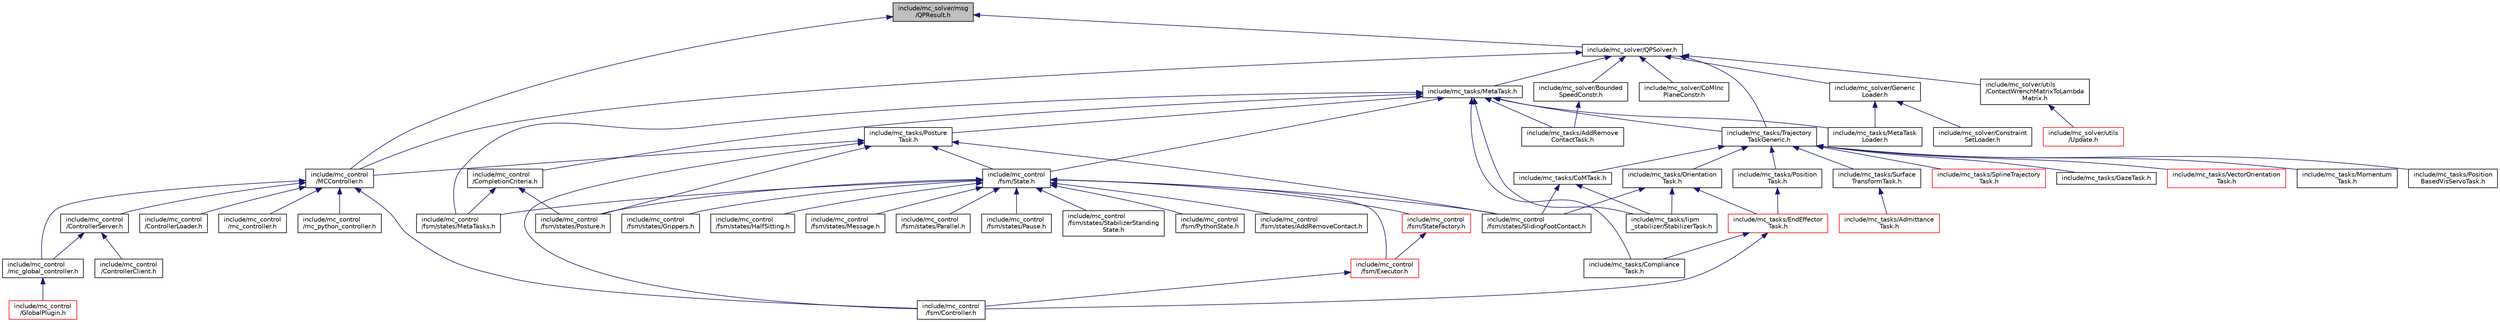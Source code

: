 digraph "include/mc_solver/msg/QPResult.h"
{
 // INTERACTIVE_SVG=YES
  edge [fontname="Helvetica",fontsize="10",labelfontname="Helvetica",labelfontsize="10"];
  node [fontname="Helvetica",fontsize="10",shape=record];
  Node10 [label="include/mc_solver/msg\l/QPResult.h",height=0.2,width=0.4,color="black", fillcolor="grey75", style="filled", fontcolor="black"];
  Node10 -> Node11 [dir="back",color="midnightblue",fontsize="10",style="solid",fontname="Helvetica"];
  Node11 [label="include/mc_solver/QPSolver.h",height=0.2,width=0.4,color="black", fillcolor="white", style="filled",URL="$QPSolver_8h.html"];
  Node11 -> Node12 [dir="back",color="midnightblue",fontsize="10",style="solid",fontname="Helvetica"];
  Node12 [label="include/mc_tasks/MetaTask.h",height=0.2,width=0.4,color="black", fillcolor="white", style="filled",URL="$MetaTask_8h.html"];
  Node12 -> Node13 [dir="back",color="midnightblue",fontsize="10",style="solid",fontname="Helvetica"];
  Node13 [label="include/mc_control\l/CompletionCriteria.h",height=0.2,width=0.4,color="black", fillcolor="white", style="filled",URL="$CompletionCriteria_8h.html"];
  Node13 -> Node14 [dir="back",color="midnightblue",fontsize="10",style="solid",fontname="Helvetica"];
  Node14 [label="include/mc_control\l/fsm/states/MetaTasks.h",height=0.2,width=0.4,color="black", fillcolor="white", style="filled",URL="$MetaTasks_8h.html"];
  Node13 -> Node15 [dir="back",color="midnightblue",fontsize="10",style="solid",fontname="Helvetica"];
  Node15 [label="include/mc_control\l/fsm/states/Posture.h",height=0.2,width=0.4,color="black", fillcolor="white", style="filled",URL="$Posture_8h.html"];
  Node12 -> Node16 [dir="back",color="midnightblue",fontsize="10",style="solid",fontname="Helvetica"];
  Node16 [label="include/mc_tasks/Posture\lTask.h",height=0.2,width=0.4,color="black", fillcolor="white", style="filled",URL="$PostureTask_8h.html"];
  Node16 -> Node17 [dir="back",color="midnightblue",fontsize="10",style="solid",fontname="Helvetica"];
  Node17 [label="include/mc_control\l/MCController.h",height=0.2,width=0.4,color="black", fillcolor="white", style="filled",URL="$MCController_8h.html"];
  Node17 -> Node18 [dir="back",color="midnightblue",fontsize="10",style="solid",fontname="Helvetica"];
  Node18 [label="include/mc_control\l/ControllerServer.h",height=0.2,width=0.4,color="black", fillcolor="white", style="filled",URL="$ControllerServer_8h.html"];
  Node18 -> Node19 [dir="back",color="midnightblue",fontsize="10",style="solid",fontname="Helvetica"];
  Node19 [label="include/mc_control\l/ControllerClient.h",height=0.2,width=0.4,color="black", fillcolor="white", style="filled",URL="$ControllerClient_8h.html"];
  Node18 -> Node20 [dir="back",color="midnightblue",fontsize="10",style="solid",fontname="Helvetica"];
  Node20 [label="include/mc_control\l/mc_global_controller.h",height=0.2,width=0.4,color="black", fillcolor="white", style="filled",URL="$mc__global__controller_8h.html"];
  Node20 -> Node21 [dir="back",color="midnightblue",fontsize="10",style="solid",fontname="Helvetica"];
  Node21 [label="include/mc_control\l/GlobalPlugin.h",height=0.2,width=0.4,color="red", fillcolor="white", style="filled",URL="$GlobalPlugin_8h.html"];
  Node17 -> Node24 [dir="back",color="midnightblue",fontsize="10",style="solid",fontname="Helvetica"];
  Node24 [label="include/mc_control\l/ControllerLoader.h",height=0.2,width=0.4,color="black", fillcolor="white", style="filled",URL="$ControllerLoader_8h.html"];
  Node17 -> Node25 [dir="back",color="midnightblue",fontsize="10",style="solid",fontname="Helvetica"];
  Node25 [label="include/mc_control\l/fsm/Controller.h",height=0.2,width=0.4,color="black", fillcolor="white", style="filled",URL="$Controller_8h.html"];
  Node17 -> Node20 [dir="back",color="midnightblue",fontsize="10",style="solid",fontname="Helvetica"];
  Node17 -> Node26 [dir="back",color="midnightblue",fontsize="10",style="solid",fontname="Helvetica"];
  Node26 [label="include/mc_control\l/mc_controller.h",height=0.2,width=0.4,color="black", fillcolor="white", style="filled",URL="$mc__controller_8h.html"];
  Node17 -> Node27 [dir="back",color="midnightblue",fontsize="10",style="solid",fontname="Helvetica"];
  Node27 [label="include/mc_control\l/mc_python_controller.h",height=0.2,width=0.4,color="black", fillcolor="white", style="filled",URL="$mc__python__controller_8h.html"];
  Node16 -> Node28 [dir="back",color="midnightblue",fontsize="10",style="solid",fontname="Helvetica"];
  Node28 [label="include/mc_control\l/fsm/State.h",height=0.2,width=0.4,color="black", fillcolor="white", style="filled",URL="$State_8h.html"];
  Node28 -> Node29 [dir="back",color="midnightblue",fontsize="10",style="solid",fontname="Helvetica"];
  Node29 [label="include/mc_control\l/fsm/Executor.h",height=0.2,width=0.4,color="red", fillcolor="white", style="filled",URL="$Executor_8h.html"];
  Node29 -> Node25 [dir="back",color="midnightblue",fontsize="10",style="solid",fontname="Helvetica"];
  Node28 -> Node31 [dir="back",color="midnightblue",fontsize="10",style="solid",fontname="Helvetica"];
  Node31 [label="include/mc_control\l/fsm/StateFactory.h",height=0.2,width=0.4,color="red", fillcolor="white", style="filled",URL="$StateFactory_8h.html"];
  Node31 -> Node29 [dir="back",color="midnightblue",fontsize="10",style="solid",fontname="Helvetica"];
  Node28 -> Node33 [dir="back",color="midnightblue",fontsize="10",style="solid",fontname="Helvetica"];
  Node33 [label="include/mc_control\l/fsm/PythonState.h",height=0.2,width=0.4,color="black", fillcolor="white", style="filled",URL="$PythonState_8h.html"];
  Node28 -> Node34 [dir="back",color="midnightblue",fontsize="10",style="solid",fontname="Helvetica"];
  Node34 [label="include/mc_control\l/fsm/states/AddRemoveContact.h",height=0.2,width=0.4,color="black", fillcolor="white", style="filled",URL="$AddRemoveContact_8h.html"];
  Node28 -> Node35 [dir="back",color="midnightblue",fontsize="10",style="solid",fontname="Helvetica"];
  Node35 [label="include/mc_control\l/fsm/states/Grippers.h",height=0.2,width=0.4,color="black", fillcolor="white", style="filled",URL="$Grippers_8h.html"];
  Node28 -> Node36 [dir="back",color="midnightblue",fontsize="10",style="solid",fontname="Helvetica"];
  Node36 [label="include/mc_control\l/fsm/states/HalfSitting.h",height=0.2,width=0.4,color="black", fillcolor="white", style="filled",URL="$HalfSitting_8h.html"];
  Node28 -> Node37 [dir="back",color="midnightblue",fontsize="10",style="solid",fontname="Helvetica"];
  Node37 [label="include/mc_control\l/fsm/states/Message.h",height=0.2,width=0.4,color="black", fillcolor="white", style="filled",URL="$Message_8h.html"];
  Node28 -> Node14 [dir="back",color="midnightblue",fontsize="10",style="solid",fontname="Helvetica"];
  Node28 -> Node38 [dir="back",color="midnightblue",fontsize="10",style="solid",fontname="Helvetica"];
  Node38 [label="include/mc_control\l/fsm/states/Parallel.h",height=0.2,width=0.4,color="black", fillcolor="white", style="filled",URL="$Parallel_8h.html"];
  Node28 -> Node39 [dir="back",color="midnightblue",fontsize="10",style="solid",fontname="Helvetica"];
  Node39 [label="include/mc_control\l/fsm/states/Pause.h",height=0.2,width=0.4,color="black", fillcolor="white", style="filled",URL="$Pause_8h.html"];
  Node28 -> Node15 [dir="back",color="midnightblue",fontsize="10",style="solid",fontname="Helvetica"];
  Node28 -> Node40 [dir="back",color="midnightblue",fontsize="10",style="solid",fontname="Helvetica"];
  Node40 [label="include/mc_control\l/fsm/states/SlidingFootContact.h",height=0.2,width=0.4,color="black", fillcolor="white", style="filled",URL="$SlidingFootContact_8h.html"];
  Node28 -> Node41 [dir="back",color="midnightblue",fontsize="10",style="solid",fontname="Helvetica"];
  Node41 [label="include/mc_control\l/fsm/states/StabilizerStanding\lState.h",height=0.2,width=0.4,color="black", fillcolor="white", style="filled",URL="$StabilizerStandingState_8h.html"];
  Node16 -> Node25 [dir="back",color="midnightblue",fontsize="10",style="solid",fontname="Helvetica"];
  Node16 -> Node15 [dir="back",color="midnightblue",fontsize="10",style="solid",fontname="Helvetica"];
  Node16 -> Node40 [dir="back",color="midnightblue",fontsize="10",style="solid",fontname="Helvetica"];
  Node12 -> Node28 [dir="back",color="midnightblue",fontsize="10",style="solid",fontname="Helvetica"];
  Node12 -> Node42 [dir="back",color="midnightblue",fontsize="10",style="solid",fontname="Helvetica"];
  Node42 [label="include/mc_tasks/Trajectory\lTaskGeneric.h",height=0.2,width=0.4,color="black", fillcolor="white", style="filled",URL="$TrajectoryTaskGeneric_8h.html"];
  Node42 -> Node43 [dir="back",color="midnightblue",fontsize="10",style="solid",fontname="Helvetica"];
  Node43 [label="include/mc_tasks/Orientation\lTask.h",height=0.2,width=0.4,color="black", fillcolor="white", style="filled",URL="$OrientationTask_8h.html"];
  Node43 -> Node44 [dir="back",color="midnightblue",fontsize="10",style="solid",fontname="Helvetica"];
  Node44 [label="include/mc_tasks/EndEffector\lTask.h",height=0.2,width=0.4,color="red", fillcolor="white", style="filled",URL="$EndEffectorTask_8h.html"];
  Node44 -> Node25 [dir="back",color="midnightblue",fontsize="10",style="solid",fontname="Helvetica"];
  Node44 -> Node46 [dir="back",color="midnightblue",fontsize="10",style="solid",fontname="Helvetica"];
  Node46 [label="include/mc_tasks/Compliance\lTask.h",height=0.2,width=0.4,color="black", fillcolor="white", style="filled",URL="$ComplianceTask_8h.html"];
  Node43 -> Node40 [dir="back",color="midnightblue",fontsize="10",style="solid",fontname="Helvetica"];
  Node43 -> Node47 [dir="back",color="midnightblue",fontsize="10",style="solid",fontname="Helvetica"];
  Node47 [label="include/mc_tasks/lipm\l_stabilizer/StabilizerTask.h",height=0.2,width=0.4,color="black", fillcolor="white", style="filled",URL="$StabilizerTask_8h.html"];
  Node42 -> Node48 [dir="back",color="midnightblue",fontsize="10",style="solid",fontname="Helvetica"];
  Node48 [label="include/mc_tasks/Position\lTask.h",height=0.2,width=0.4,color="black", fillcolor="white", style="filled",URL="$PositionTask_8h.html"];
  Node48 -> Node44 [dir="back",color="midnightblue",fontsize="10",style="solid",fontname="Helvetica"];
  Node42 -> Node49 [dir="back",color="midnightblue",fontsize="10",style="solid",fontname="Helvetica"];
  Node49 [label="include/mc_tasks/CoMTask.h",height=0.2,width=0.4,color="black", fillcolor="white", style="filled",URL="$CoMTask_8h.html"];
  Node49 -> Node40 [dir="back",color="midnightblue",fontsize="10",style="solid",fontname="Helvetica"];
  Node49 -> Node47 [dir="back",color="midnightblue",fontsize="10",style="solid",fontname="Helvetica"];
  Node42 -> Node50 [dir="back",color="midnightblue",fontsize="10",style="solid",fontname="Helvetica"];
  Node50 [label="include/mc_tasks/Surface\lTransformTask.h",height=0.2,width=0.4,color="black", fillcolor="white", style="filled",URL="$SurfaceTransformTask_8h.html"];
  Node50 -> Node51 [dir="back",color="midnightblue",fontsize="10",style="solid",fontname="Helvetica"];
  Node51 [label="include/mc_tasks/Admittance\lTask.h",height=0.2,width=0.4,color="red", fillcolor="white", style="filled",URL="$AdmittanceTask_8h.html"];
  Node42 -> Node54 [dir="back",color="midnightblue",fontsize="10",style="solid",fontname="Helvetica"];
  Node54 [label="include/mc_tasks/SplineTrajectory\lTask.h",height=0.2,width=0.4,color="red", fillcolor="white", style="filled",URL="$SplineTrajectoryTask_8h.html"];
  Node42 -> Node57 [dir="back",color="midnightblue",fontsize="10",style="solid",fontname="Helvetica"];
  Node57 [label="include/mc_tasks/GazeTask.h",height=0.2,width=0.4,color="black", fillcolor="white", style="filled",URL="$GazeTask_8h.html"];
  Node42 -> Node58 [dir="back",color="midnightblue",fontsize="10",style="solid",fontname="Helvetica"];
  Node58 [label="include/mc_tasks/VectorOrientation\lTask.h",height=0.2,width=0.4,color="red", fillcolor="white", style="filled",URL="$VectorOrientationTask_8h.html"];
  Node42 -> Node62 [dir="back",color="midnightblue",fontsize="10",style="solid",fontname="Helvetica"];
  Node62 [label="include/mc_tasks/Momentum\lTask.h",height=0.2,width=0.4,color="black", fillcolor="white", style="filled",URL="$MomentumTask_8h.html"];
  Node42 -> Node63 [dir="back",color="midnightblue",fontsize="10",style="solid",fontname="Helvetica"];
  Node63 [label="include/mc_tasks/Position\lBasedVisServoTask.h",height=0.2,width=0.4,color="black", fillcolor="white", style="filled",URL="$PositionBasedVisServoTask_8h.html"];
  Node12 -> Node14 [dir="back",color="midnightblue",fontsize="10",style="solid",fontname="Helvetica"];
  Node12 -> Node64 [dir="back",color="midnightblue",fontsize="10",style="solid",fontname="Helvetica"];
  Node64 [label="include/mc_tasks/AddRemove\lContactTask.h",height=0.2,width=0.4,color="black", fillcolor="white", style="filled",URL="$AddRemoveContactTask_8h.html"];
  Node12 -> Node46 [dir="back",color="midnightblue",fontsize="10",style="solid",fontname="Helvetica"];
  Node12 -> Node47 [dir="back",color="midnightblue",fontsize="10",style="solid",fontname="Helvetica"];
  Node12 -> Node65 [dir="back",color="midnightblue",fontsize="10",style="solid",fontname="Helvetica"];
  Node65 [label="include/mc_tasks/MetaTask\lLoader.h",height=0.2,width=0.4,color="black", fillcolor="white", style="filled",URL="$MetaTaskLoader_8h.html"];
  Node11 -> Node17 [dir="back",color="midnightblue",fontsize="10",style="solid",fontname="Helvetica"];
  Node11 -> Node42 [dir="back",color="midnightblue",fontsize="10",style="solid",fontname="Helvetica"];
  Node11 -> Node66 [dir="back",color="midnightblue",fontsize="10",style="solid",fontname="Helvetica"];
  Node66 [label="include/mc_solver/Bounded\lSpeedConstr.h",height=0.2,width=0.4,color="black", fillcolor="white", style="filled",URL="$BoundedSpeedConstr_8h.html"];
  Node66 -> Node64 [dir="back",color="midnightblue",fontsize="10",style="solid",fontname="Helvetica"];
  Node11 -> Node67 [dir="back",color="midnightblue",fontsize="10",style="solid",fontname="Helvetica"];
  Node67 [label="include/mc_solver/CoMInc\lPlaneConstr.h",height=0.2,width=0.4,color="black", fillcolor="white", style="filled",URL="$CoMIncPlaneConstr_8h.html"];
  Node11 -> Node68 [dir="back",color="midnightblue",fontsize="10",style="solid",fontname="Helvetica"];
  Node68 [label="include/mc_solver/Generic\lLoader.h",height=0.2,width=0.4,color="black", fillcolor="white", style="filled",URL="$GenericLoader_8h.html"];
  Node68 -> Node69 [dir="back",color="midnightblue",fontsize="10",style="solid",fontname="Helvetica"];
  Node69 [label="include/mc_solver/Constraint\lSetLoader.h",height=0.2,width=0.4,color="black", fillcolor="white", style="filled",URL="$ConstraintSetLoader_8h.html"];
  Node68 -> Node65 [dir="back",color="midnightblue",fontsize="10",style="solid",fontname="Helvetica"];
  Node11 -> Node70 [dir="back",color="midnightblue",fontsize="10",style="solid",fontname="Helvetica"];
  Node70 [label="include/mc_solver/utils\l/ContactWrenchMatrixToLambda\lMatrix.h",height=0.2,width=0.4,color="black", fillcolor="white", style="filled",URL="$ContactWrenchMatrixToLambdaMatrix_8h.html"];
  Node70 -> Node71 [dir="back",color="midnightblue",fontsize="10",style="solid",fontname="Helvetica"];
  Node71 [label="include/mc_solver/utils\l/Update.h",height=0.2,width=0.4,color="red", fillcolor="white", style="filled",URL="$Update_8h.html"];
  Node10 -> Node17 [dir="back",color="midnightblue",fontsize="10",style="solid",fontname="Helvetica"];
}
